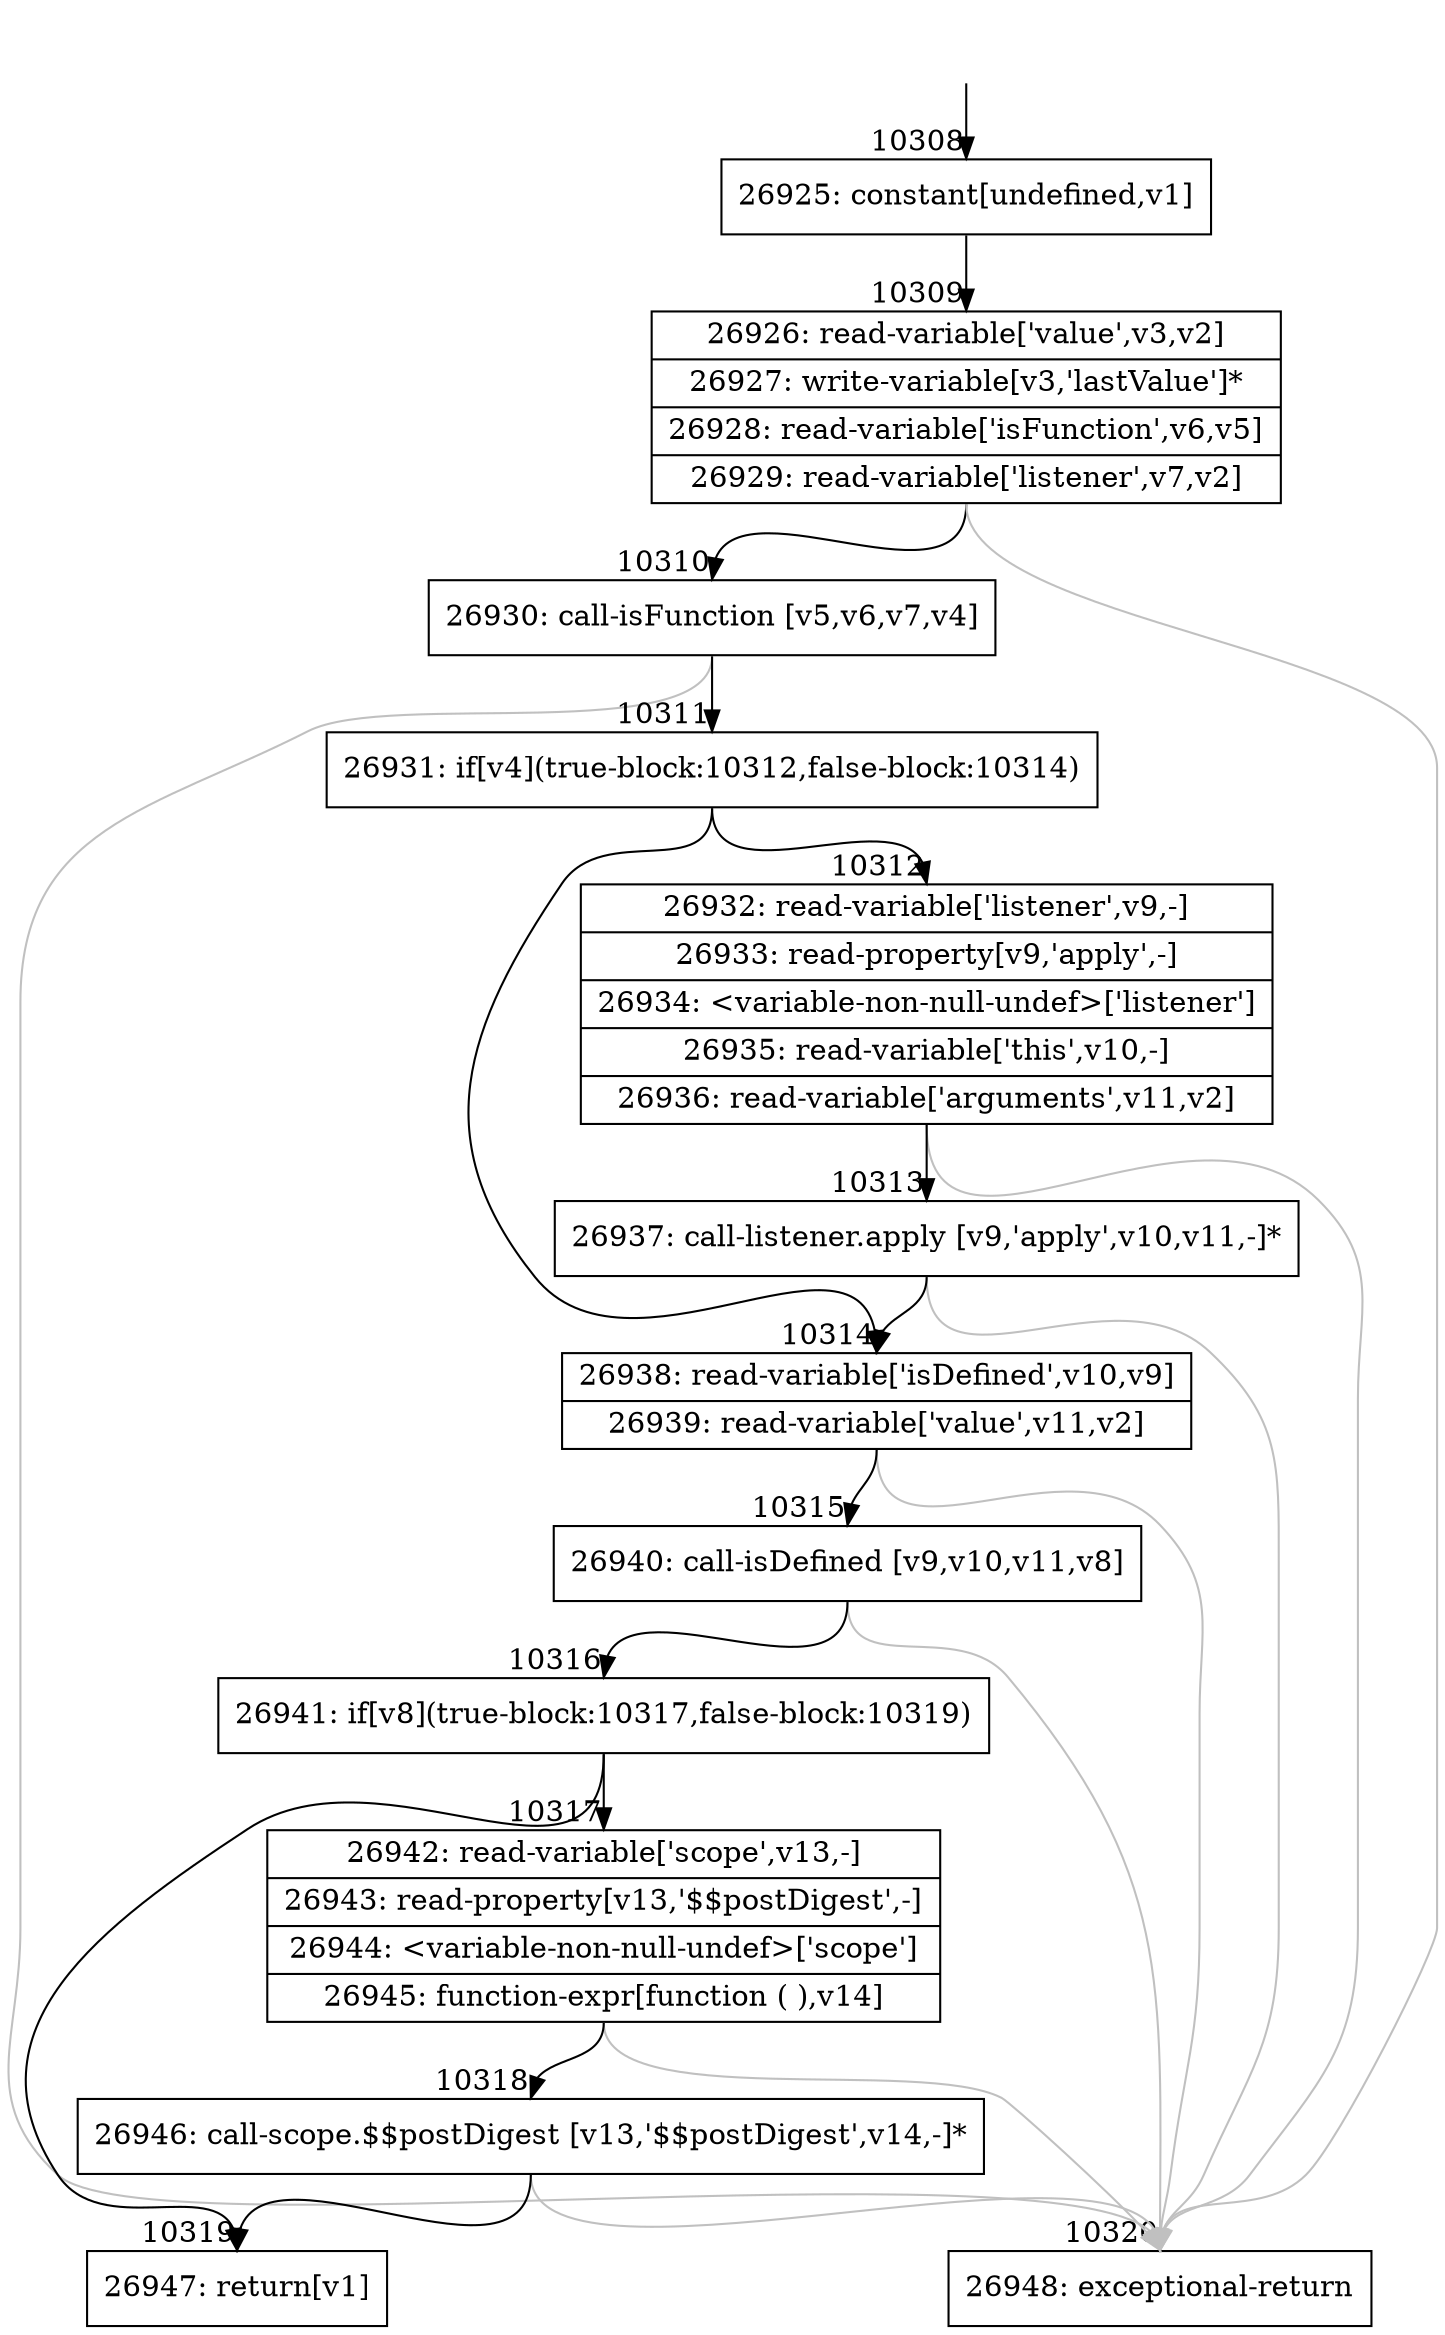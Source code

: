 digraph {
rankdir="TD"
BB_entry777[shape=none,label=""];
BB_entry777 -> BB10308 [tailport=s, headport=n, headlabel="    10308"]
BB10308 [shape=record label="{26925: constant[undefined,v1]}" ] 
BB10308 -> BB10309 [tailport=s, headport=n, headlabel="      10309"]
BB10309 [shape=record label="{26926: read-variable['value',v3,v2]|26927: write-variable[v3,'lastValue']*|26928: read-variable['isFunction',v6,v5]|26929: read-variable['listener',v7,v2]}" ] 
BB10309 -> BB10310 [tailport=s, headport=n, headlabel="      10310"]
BB10309 -> BB10320 [tailport=s, headport=n, color=gray, headlabel="      10320"]
BB10310 [shape=record label="{26930: call-isFunction [v5,v6,v7,v4]}" ] 
BB10310 -> BB10311 [tailport=s, headport=n, headlabel="      10311"]
BB10310 -> BB10320 [tailport=s, headport=n, color=gray]
BB10311 [shape=record label="{26931: if[v4](true-block:10312,false-block:10314)}" ] 
BB10311 -> BB10312 [tailport=s, headport=n, headlabel="      10312"]
BB10311 -> BB10314 [tailport=s, headport=n, headlabel="      10314"]
BB10312 [shape=record label="{26932: read-variable['listener',v9,-]|26933: read-property[v9,'apply',-]|26934: \<variable-non-null-undef\>['listener']|26935: read-variable['this',v10,-]|26936: read-variable['arguments',v11,v2]}" ] 
BB10312 -> BB10313 [tailport=s, headport=n, headlabel="      10313"]
BB10312 -> BB10320 [tailport=s, headport=n, color=gray]
BB10313 [shape=record label="{26937: call-listener.apply [v9,'apply',v10,v11,-]*}" ] 
BB10313 -> BB10314 [tailport=s, headport=n]
BB10313 -> BB10320 [tailport=s, headport=n, color=gray]
BB10314 [shape=record label="{26938: read-variable['isDefined',v10,v9]|26939: read-variable['value',v11,v2]}" ] 
BB10314 -> BB10315 [tailport=s, headport=n, headlabel="      10315"]
BB10314 -> BB10320 [tailport=s, headport=n, color=gray]
BB10315 [shape=record label="{26940: call-isDefined [v9,v10,v11,v8]}" ] 
BB10315 -> BB10316 [tailport=s, headport=n, headlabel="      10316"]
BB10315 -> BB10320 [tailport=s, headport=n, color=gray]
BB10316 [shape=record label="{26941: if[v8](true-block:10317,false-block:10319)}" ] 
BB10316 -> BB10317 [tailport=s, headport=n, headlabel="      10317"]
BB10316 -> BB10319 [tailport=s, headport=n, headlabel="      10319"]
BB10317 [shape=record label="{26942: read-variable['scope',v13,-]|26943: read-property[v13,'$$postDigest',-]|26944: \<variable-non-null-undef\>['scope']|26945: function-expr[function ( ),v14]}" ] 
BB10317 -> BB10318 [tailport=s, headport=n, headlabel="      10318"]
BB10317 -> BB10320 [tailport=s, headport=n, color=gray]
BB10318 [shape=record label="{26946: call-scope.$$postDigest [v13,'$$postDigest',v14,-]*}" ] 
BB10318 -> BB10319 [tailport=s, headport=n]
BB10318 -> BB10320 [tailport=s, headport=n, color=gray]
BB10319 [shape=record label="{26947: return[v1]}" ] 
BB10320 [shape=record label="{26948: exceptional-return}" ] 
//#$~ 14176
}
